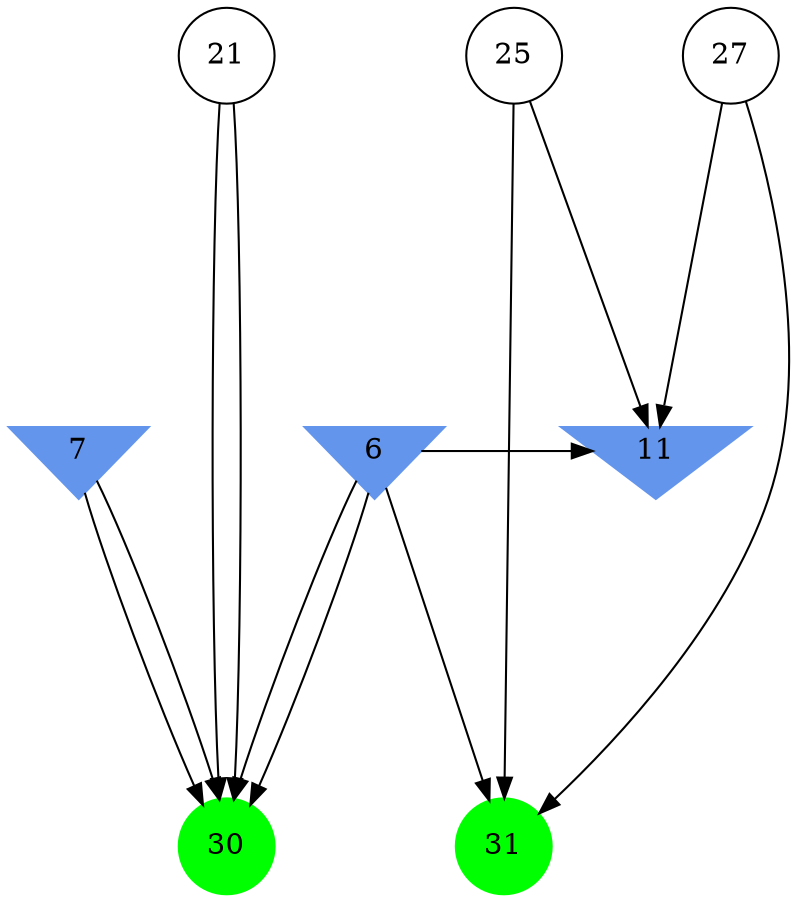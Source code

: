 digraph brain {
	ranksep=2.0;
	6 [shape=invtriangle,style=filled,color=cornflowerblue];
	7 [shape=invtriangle,style=filled,color=cornflowerblue];
	11 [shape=invtriangle,style=filled,color=cornflowerblue];
	21 [shape=circle,color=black];
	25 [shape=circle,color=black];
	27 [shape=circle,color=black];
	30 [shape=circle,style=filled,color=green];
	31 [shape=circle,style=filled,color=green];
	6	->	31;
	6	->	11;
	25	->	31;
	25	->	11;
	27	->	31;
	27	->	11;
	21	->	30;
	21	->	30;
	7	->	30;
	7	->	30;
	6	->	30;
	6	->	30;
	{ rank=same; 6; 7; 11; }
	{ rank=same; 21; 25; 27; }
	{ rank=same; 30; 31; }
}
